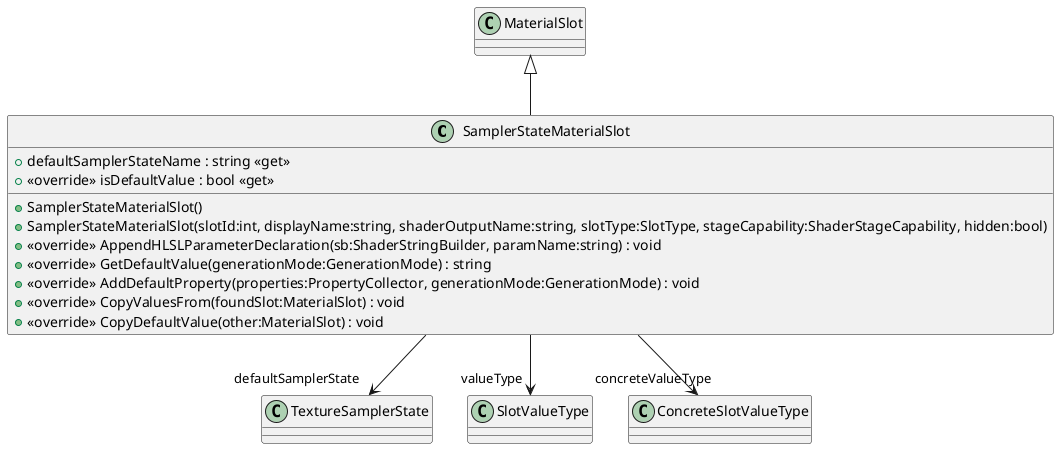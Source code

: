 @startuml
class SamplerStateMaterialSlot {
    + SamplerStateMaterialSlot()
    + SamplerStateMaterialSlot(slotId:int, displayName:string, shaderOutputName:string, slotType:SlotType, stageCapability:ShaderStageCapability, hidden:bool)
    + defaultSamplerStateName : string <<get>>
    + <<override>> AppendHLSLParameterDeclaration(sb:ShaderStringBuilder, paramName:string) : void
    + <<override>> GetDefaultValue(generationMode:GenerationMode) : string
    + <<override>> isDefaultValue : bool <<get>>
    + <<override>> AddDefaultProperty(properties:PropertyCollector, generationMode:GenerationMode) : void
    + <<override>> CopyValuesFrom(foundSlot:MaterialSlot) : void
    + <<override>> CopyDefaultValue(other:MaterialSlot) : void
}
MaterialSlot <|-- SamplerStateMaterialSlot
SamplerStateMaterialSlot --> "defaultSamplerState" TextureSamplerState
SamplerStateMaterialSlot --> "valueType" SlotValueType
SamplerStateMaterialSlot --> "concreteValueType" ConcreteSlotValueType
@enduml
